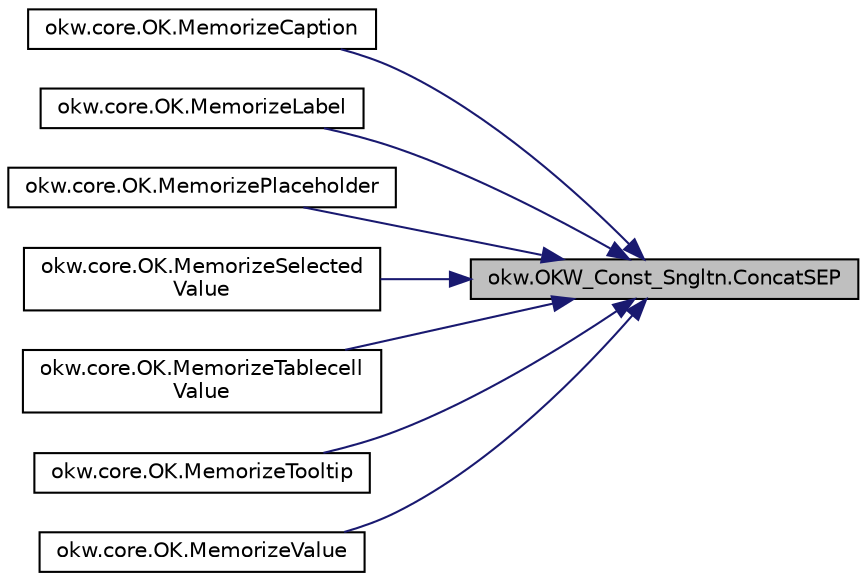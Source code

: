 digraph "okw.OKW_Const_Sngltn.ConcatSEP"
{
 // INTERACTIVE_SVG=YES
 // LATEX_PDF_SIZE
  edge [fontname="Helvetica",fontsize="10",labelfontname="Helvetica",labelfontsize="10"];
  node [fontname="Helvetica",fontsize="10",shape=record];
  rankdir="RL";
  Node93 [label="okw.OKW_Const_Sngltn.ConcatSEP",height=0.2,width=0.4,color="black", fillcolor="grey75", style="filled", fontcolor="black",tooltip="Methode verbindet die einzelne Strings eines List<Strings> zu einem string und trennt diese mit der K..."];
  Node93 -> Node94 [dir="back",color="midnightblue",fontsize="10",style="solid",fontname="Helvetica"];
  Node94 [label="okw.core.OK.MemorizeCaption",height=0.2,width=0.4,color="black", fillcolor="white", style="filled",URL="$classokw_1_1core_1_1_o_k.html#a661c650ca7824d1ea464d98b792ae712",tooltip="Keine Beschreibung zu \"MemorizeCaption\" verfügbar."];
  Node93 -> Node95 [dir="back",color="midnightblue",fontsize="10",style="solid",fontname="Helvetica"];
  Node95 [label="okw.core.OK.MemorizeLabel",height=0.2,width=0.4,color="black", fillcolor="white", style="filled",URL="$classokw_1_1core_1_1_o_k.html#ad09ff6f6389ceb04f7ec338ea3c45e85",tooltip="Speirchert den aktuellen Wert der Etikette, und legt diesen unter fpsMemKeyName ab."];
  Node93 -> Node96 [dir="back",color="midnightblue",fontsize="10",style="solid",fontname="Helvetica"];
  Node96 [label="okw.core.OK.MemorizePlaceholder",height=0.2,width=0.4,color="black", fillcolor="white", style="filled",URL="$classokw_1_1core_1_1_o_k.html#ac9744fdc26e9049a0d0fe48b1ae9d11c",tooltip="Speirchert den aktuellen Wert der Platzhalters, und legt diesen unter fpsMemKeyName ab."];
  Node93 -> Node97 [dir="back",color="midnightblue",fontsize="10",style="solid",fontname="Helvetica"];
  Node97 [label="okw.core.OK.MemorizeSelected\lValue",height=0.2,width=0.4,color="black", fillcolor="white", style="filled",URL="$classokw_1_1core_1_1_o_k.html#a7e8652a632b073da02222ee6e5e88266",tooltip="Keine Beschreibung zu \"MemorizeSelectedValue\" verfügbar."];
  Node93 -> Node98 [dir="back",color="midnightblue",fontsize="10",style="solid",fontname="Helvetica"];
  Node98 [label="okw.core.OK.MemorizeTablecell\lValue",height=0.2,width=0.4,color="black", fillcolor="white", style="filled",URL="$classokw_1_1core_1_1_o_k.html#ab7c819556f3b21faeea08fad5be32813",tooltip="Merkt sich den Wert der gegebenen Zelle in der Tabelle. throws Exception"];
  Node93 -> Node99 [dir="back",color="midnightblue",fontsize="10",style="solid",fontname="Helvetica"];
  Node99 [label="okw.core.OK.MemorizeTooltip",height=0.2,width=0.4,color="black", fillcolor="white", style="filled",URL="$classokw_1_1core_1_1_o_k.html#aad3ff1b462da844ccc53d2e177fb1def",tooltip="Dokumentiert den Tooltip-Text (Kurzinformation) des gegebenen Objekts."];
  Node93 -> Node100 [dir="back",color="midnightblue",fontsize="10",style="solid",fontname="Helvetica"];
  Node100 [label="okw.core.OK.MemorizeValue",height=0.2,width=0.4,color="black", fillcolor="white", style="filled",URL="$classokw_1_1core_1_1_o_k.html#a2d93a84a57295418131d219a5887094d",tooltip="Merkt sich den Standartwert eines Objekts."];
}
